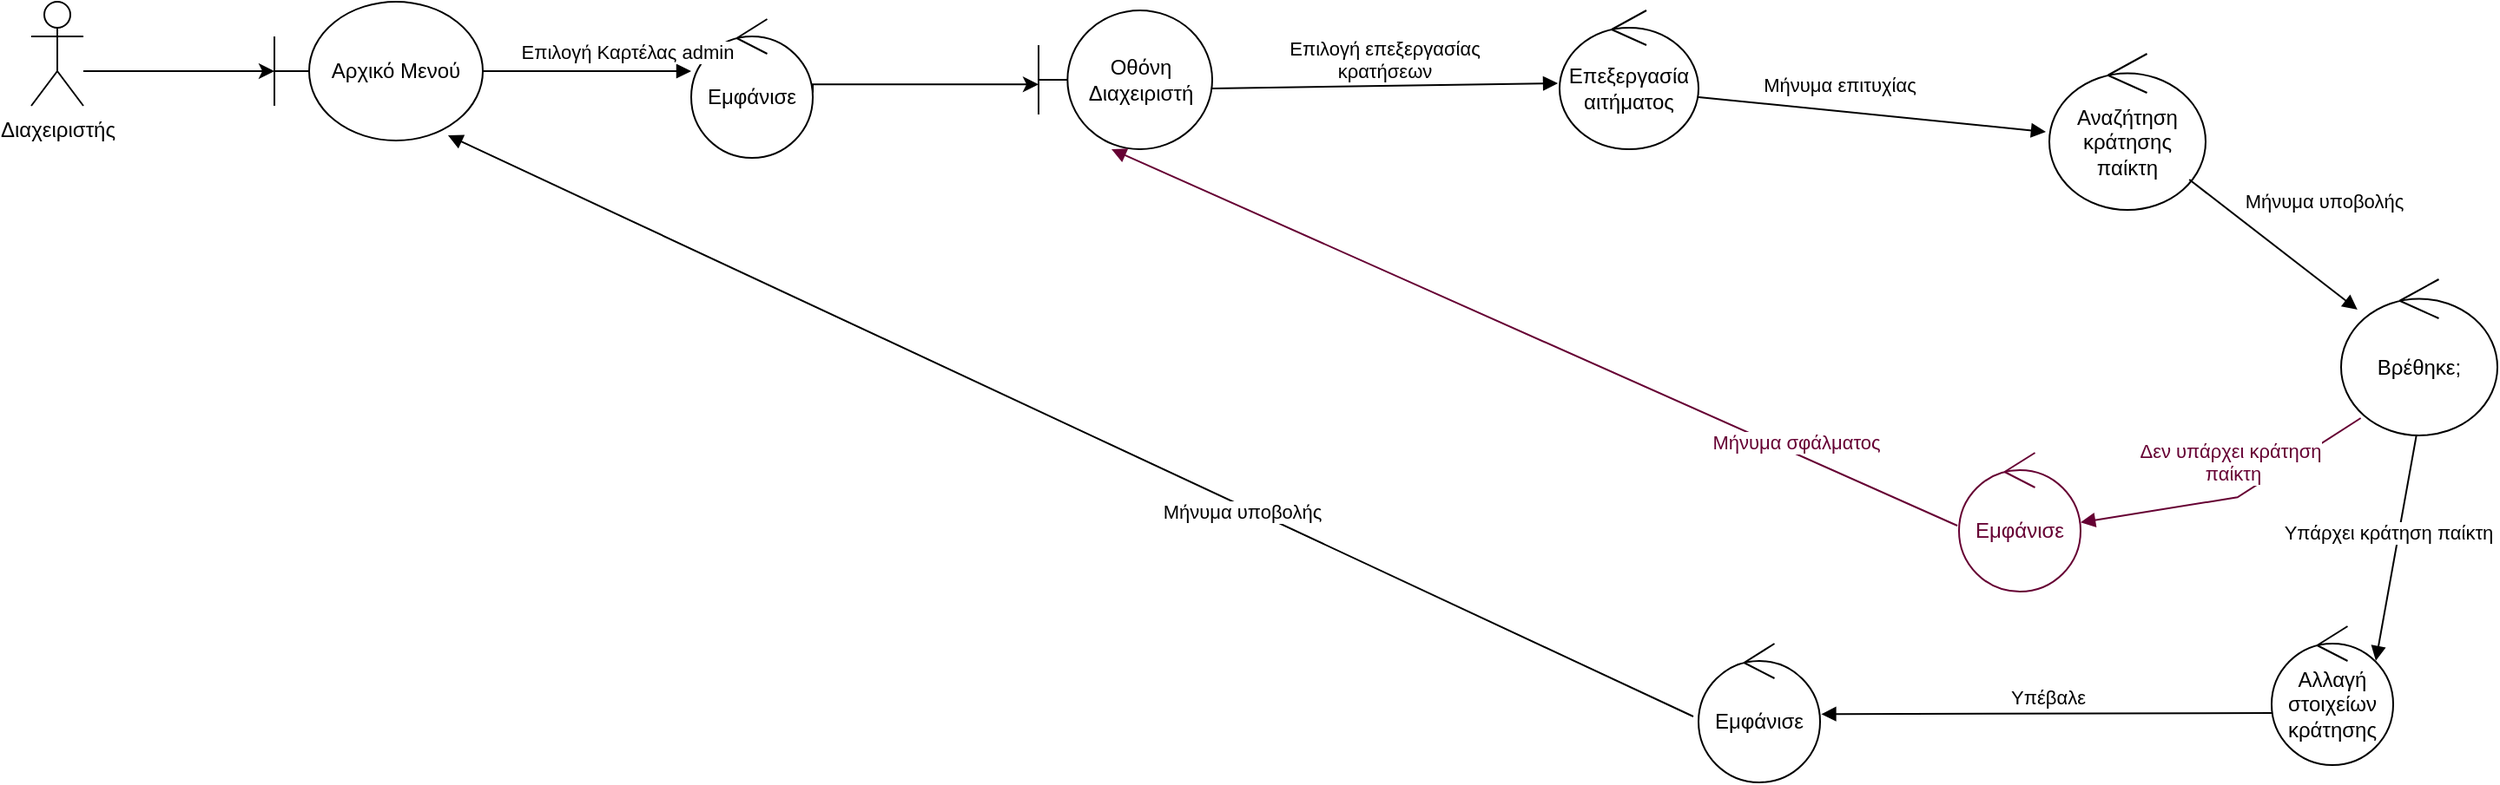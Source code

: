 <mxfile version="17.5.0" type="device"><diagram id="C5RBs43oDa-KdzZeNtuy" name="Page-1"><mxGraphModel dx="3327" dy="1998" grid="1" gridSize="10" guides="1" tooltips="1" connect="1" arrows="1" fold="1" page="1" pageScale="1" pageWidth="827" pageHeight="1169" math="0" shadow="0"><root><mxCell id="WIyWlLk6GJQsqaUBKTNV-0"/><mxCell id="WIyWlLk6GJQsqaUBKTNV-1" parent="WIyWlLk6GJQsqaUBKTNV-0"/><mxCell id="BEXI-B4zucELfhI748b3-7" value="Διαχειριστής" style="shape=umlActor;verticalLabelPosition=bottom;verticalAlign=top;html=1;" vertex="1" parent="WIyWlLk6GJQsqaUBKTNV-1"><mxGeometry x="-1620" y="-810" width="30" height="60" as="geometry"/></mxCell><mxCell id="BEXI-B4zucELfhI748b3-8" value="Αρχικό Μενού" style="shape=umlBoundary;whiteSpace=wrap;html=1;" vertex="1" parent="WIyWlLk6GJQsqaUBKTNV-1"><mxGeometry x="-1480" y="-810" width="120" height="80" as="geometry"/></mxCell><mxCell id="BEXI-B4zucELfhI748b3-9" value="Εμφάνισε" style="ellipse;shape=umlControl;whiteSpace=wrap;html=1;" vertex="1" parent="WIyWlLk6GJQsqaUBKTNV-1"><mxGeometry x="-1240" y="-800" width="70" height="80" as="geometry"/></mxCell><mxCell id="BEXI-B4zucELfhI748b3-10" value="Επιλογή Καρτέλας admin" style="html=1;verticalAlign=bottom;endArrow=block;rounded=0;exitX=1;exitY=0.5;exitDx=0;exitDy=0;exitPerimeter=0;entryX=0;entryY=0.375;entryDx=0;entryDy=0;entryPerimeter=0;" edge="1" parent="WIyWlLk6GJQsqaUBKTNV-1" source="BEXI-B4zucELfhI748b3-8" target="BEXI-B4zucELfhI748b3-9"><mxGeometry x="0.371" y="3" width="80" relative="1" as="geometry"><mxPoint x="-1060" y="-780" as="sourcePoint"/><mxPoint x="-958.83" y="-712.92" as="targetPoint"/><mxPoint y="1" as="offset"/></mxGeometry></mxCell><mxCell id="BEXI-B4zucELfhI748b3-11" style="edgeStyle=orthogonalEdgeStyle;rounded=0;orthogonalLoop=1;jettySize=auto;html=1;exitX=0.5;exitY=0.5;exitDx=0;exitDy=0;exitPerimeter=0;" edge="1" parent="WIyWlLk6GJQsqaUBKTNV-1"><mxGeometry relative="1" as="geometry"><mxPoint x="-1480" y="-770" as="targetPoint"/><mxPoint x="-1590" y="-770" as="sourcePoint"/><Array as="points"><mxPoint x="-1480" y="-769.95"/></Array></mxGeometry></mxCell><mxCell id="BEXI-B4zucELfhI748b3-12" style="edgeStyle=orthogonalEdgeStyle;rounded=0;orthogonalLoop=1;jettySize=auto;html=1;" edge="1" parent="WIyWlLk6GJQsqaUBKTNV-1"><mxGeometry relative="1" as="geometry"><mxPoint x="-1040" y="-762.36" as="targetPoint"/><mxPoint x="-1170" y="-757.64" as="sourcePoint"/><Array as="points"><mxPoint x="-1170" y="-762.36"/></Array></mxGeometry></mxCell><mxCell id="BEXI-B4zucELfhI748b3-13" value="Οθόνη Διαχειριστή" style="shape=umlBoundary;whiteSpace=wrap;html=1;" vertex="1" parent="WIyWlLk6GJQsqaUBKTNV-1"><mxGeometry x="-1040" y="-805" width="100" height="80" as="geometry"/></mxCell><mxCell id="BEXI-B4zucELfhI748b3-14" value="Επιλογή επεξεργασίας&lt;br&gt;κρατήσεων" style="html=1;verticalAlign=bottom;endArrow=block;rounded=0;exitX=0.243;exitY=0.908;exitDx=0;exitDy=0;exitPerimeter=0;entryX=-0.012;entryY=0.525;entryDx=0;entryDy=0;entryPerimeter=0;" edge="1" parent="WIyWlLk6GJQsqaUBKTNV-1" target="BEXI-B4zucELfhI748b3-19"><mxGeometry width="80" relative="1" as="geometry"><mxPoint x="-940.0" y="-760.0" as="sourcePoint"/><mxPoint x="-750" y="-760" as="targetPoint"/></mxGeometry></mxCell><mxCell id="BEXI-B4zucELfhI748b3-15" value="Αναζήτηση κράτησης παίκτη" style="ellipse;shape=umlControl;whiteSpace=wrap;html=1;rotation=0;" vertex="1" parent="WIyWlLk6GJQsqaUBKTNV-1"><mxGeometry x="-458" y="-780" width="90" height="90" as="geometry"/></mxCell><mxCell id="BEXI-B4zucELfhI748b3-16" value="" style="html=1;verticalAlign=bottom;endArrow=block;rounded=0;" edge="1" parent="WIyWlLk6GJQsqaUBKTNV-1" source="BEXI-B4zucELfhI748b3-15" target="BEXI-B4zucELfhI748b3-17"><mxGeometry width="80" relative="1" as="geometry"><mxPoint x="-960" y="-341.55" as="sourcePoint"/><mxPoint x="-860" y="-341.05" as="targetPoint"/></mxGeometry></mxCell><mxCell id="BEXI-B4zucELfhI748b3-17" value="Βρέθηκε;" style="ellipse;shape=umlControl;whiteSpace=wrap;html=1;rotation=0;" vertex="1" parent="WIyWlLk6GJQsqaUBKTNV-1"><mxGeometry x="-290" y="-650" width="90" height="90" as="geometry"/></mxCell><mxCell id="BEXI-B4zucELfhI748b3-18" value="Μήνυμα υποβολής&lt;br&gt;" style="edgeLabel;html=1;align=center;verticalAlign=middle;resizable=0;points=[];" vertex="1" connectable="0" parent="WIyWlLk6GJQsqaUBKTNV-1"><mxGeometry x="-299.997" y="-694.996" as="geometry"/></mxCell><mxCell id="BEXI-B4zucELfhI748b3-19" value="Επεξεργασία αιτήματος&lt;br&gt;" style="ellipse;shape=umlControl;whiteSpace=wrap;html=1;" vertex="1" parent="WIyWlLk6GJQsqaUBKTNV-1"><mxGeometry x="-740.0" y="-805" width="80" height="80" as="geometry"/></mxCell><mxCell id="BEXI-B4zucELfhI748b3-20" value="" style="html=1;verticalAlign=bottom;endArrow=block;rounded=0;exitX=1.025;exitY=0.613;exitDx=0;exitDy=0;exitPerimeter=0;" edge="1" parent="WIyWlLk6GJQsqaUBKTNV-1"><mxGeometry x="0.062" y="-3" width="80" relative="1" as="geometry"><mxPoint x="-660.0" y="-755" as="sourcePoint"/><mxPoint x="-460.0" y="-735" as="targetPoint"/><mxPoint as="offset"/></mxGeometry></mxCell><mxCell id="BEXI-B4zucELfhI748b3-21" value="Μήνυμα επιτυχίας" style="edgeLabel;html=1;align=center;verticalAlign=middle;resizable=0;points=[];" vertex="1" connectable="0" parent="BEXI-B4zucELfhI748b3-20"><mxGeometry x="-0.277" y="3" relative="1" as="geometry"><mxPoint x="8" y="-11" as="offset"/></mxGeometry></mxCell><mxCell id="BEXI-B4zucELfhI748b3-22" value="Δεν υπάρχει κράτηση&lt;br&gt;&amp;nbsp;παίκτη" style="html=1;verticalAlign=bottom;endArrow=block;rounded=0;fontColor=#660033;strokeColor=#660033;exitX=0.011;exitY=0.715;exitDx=0;exitDy=0;exitPerimeter=0;" edge="1" parent="WIyWlLk6GJQsqaUBKTNV-1"><mxGeometry x="0.004" y="-5" width="80" relative="1" as="geometry"><mxPoint x="-278.67" y="-570.0" as="sourcePoint"/><mxPoint x="-439.998" y="-509.896" as="targetPoint"/><mxPoint as="offset"/><Array as="points"><mxPoint x="-349.66" y="-524.35"/></Array></mxGeometry></mxCell><mxCell id="BEXI-B4zucELfhI748b3-23" value="Εμφάνισε" style="ellipse;shape=umlControl;whiteSpace=wrap;html=1;strokeColor=#660033;fontColor=#660033;" vertex="1" parent="WIyWlLk6GJQsqaUBKTNV-1"><mxGeometry x="-510" y="-550" width="70" height="80" as="geometry"/></mxCell><mxCell id="BEXI-B4zucELfhI748b3-24" value="Μήνυμα σφάλματος&lt;br&gt;" style="html=1;verticalAlign=bottom;endArrow=block;rounded=0;fontColor=#660033;strokeColor=#660033;exitX=-0.014;exitY=0.525;exitDx=0;exitDy=0;exitPerimeter=0;entryX=0.42;entryY=1;entryDx=0;entryDy=0;entryPerimeter=0;" edge="1" parent="WIyWlLk6GJQsqaUBKTNV-1" source="BEXI-B4zucELfhI748b3-23" target="BEXI-B4zucELfhI748b3-13"><mxGeometry x="-0.623" y="2" width="80" relative="1" as="geometry"><mxPoint x="-370.7" y="-325.68" as="sourcePoint"/><mxPoint x="-850.0" y="-736.667" as="targetPoint"/><mxPoint as="offset"/><Array as="points"/></mxGeometry></mxCell><mxCell id="BEXI-B4zucELfhI748b3-25" value="Υπάρχει κράτηση παίκτη" style="html=1;verticalAlign=bottom;endArrow=block;rounded=0;exitX=0.178;exitY=0.919;exitDx=0;exitDy=0;exitPerimeter=0;entryX=1.038;entryY=0.658;entryDx=0;entryDy=0;entryPerimeter=0;" edge="1" parent="WIyWlLk6GJQsqaUBKTNV-1"><mxGeometry x="0.004" y="-5" width="80" relative="1" as="geometry"><mxPoint x="-246.64" y="-560" as="sourcePoint"/><mxPoint x="-270.0" y="-430.07" as="targetPoint"/><mxPoint as="offset"/><Array as="points"/></mxGeometry></mxCell><mxCell id="BEXI-B4zucELfhI748b3-26" value="Αλλαγή στοιχείων κράτησης" style="ellipse;shape=umlControl;whiteSpace=wrap;html=1;" vertex="1" parent="WIyWlLk6GJQsqaUBKTNV-1"><mxGeometry x="-330" y="-450.0" width="70" height="80" as="geometry"/></mxCell><mxCell id="BEXI-B4zucELfhI748b3-27" value="Υπέβαλε" style="html=1;verticalAlign=bottom;endArrow=block;rounded=0;exitX=-0.01;exitY=0.617;exitDx=0;exitDy=0;exitPerimeter=0;" edge="1" parent="WIyWlLk6GJQsqaUBKTNV-1"><mxGeometry x="0.0" width="80" relative="1" as="geometry"><mxPoint x="-330.0" y="-400.0" as="sourcePoint"/><mxPoint x="-589.3" y="-399.36" as="targetPoint"/><mxPoint as="offset"/></mxGeometry></mxCell><mxCell id="BEXI-B4zucELfhI748b3-28" value="Εμφάνισε" style="ellipse;shape=umlControl;whiteSpace=wrap;html=1;" vertex="1" parent="WIyWlLk6GJQsqaUBKTNV-1"><mxGeometry x="-660" y="-440" width="70" height="80" as="geometry"/></mxCell><mxCell id="BEXI-B4zucELfhI748b3-29" value="" style="html=1;verticalAlign=bottom;endArrow=block;rounded=0;exitX=-0.043;exitY=0.525;exitDx=0;exitDy=0;exitPerimeter=0;entryX=0.833;entryY=0.963;entryDx=0;entryDy=0;entryPerimeter=0;" edge="1" parent="WIyWlLk6GJQsqaUBKTNV-1" source="BEXI-B4zucELfhI748b3-28" target="BEXI-B4zucELfhI748b3-8"><mxGeometry x="0.062" y="-3" width="80" relative="1" as="geometry"><mxPoint x="-549.02" y="-278.96" as="sourcePoint"/><mxPoint x="-1267.28" y="-737.36" as="targetPoint"/><mxPoint as="offset"/><Array as="points"/></mxGeometry></mxCell><mxCell id="BEXI-B4zucELfhI748b3-30" value="Μήνυμα υποβολής&lt;br&gt;" style="edgeLabel;html=1;align=center;verticalAlign=middle;resizable=0;points=[];" vertex="1" connectable="0" parent="BEXI-B4zucELfhI748b3-29"><mxGeometry x="-0.277" y="3" relative="1" as="geometry"><mxPoint as="offset"/></mxGeometry></mxCell></root></mxGraphModel></diagram></mxfile>